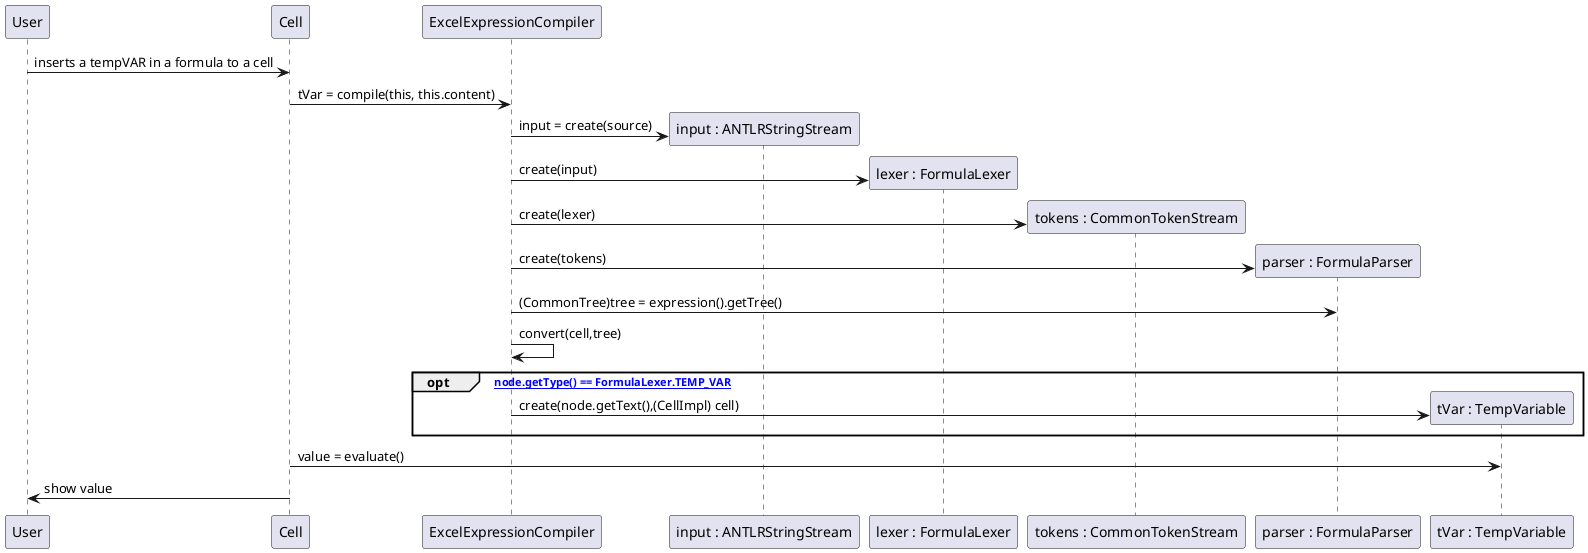 @startuml doc-files/lang02_01_design01.png
    participant "User"
    participant "Cell" as Cell
    participant "ExcelExpressionCompiler" as ExcelExp
    User -> Cell : inserts a tempVAR in a formula to a cell
    Cell -> ExcelExp : tVar = compile(this, this.content)
    create "input : ANTLRStringStream" as ANTLR
    ExcelExp -> ANTLR : input = create(source)
    create "lexer : FormulaLexer" as lexer
    ExcelExp -> lexer : create(input)
    create "tokens : CommonTokenStream" as tokens
    ExcelExp -> tokens : create(lexer)
    create "parser : FormulaParser" as parser
    ExcelExp -> parser : create(tokens)
    ExcelExp -> parser : (CommonTree)tree = expression().getTree()
    ExcelExp -> ExcelExp : convert(cell,tree)
    opt [if node.getType() == FormulaLexer.TEMP_VAR]
    create "tVar : TempVariable" as tVar
    ExcelExp -> tVar : create(node.getText(),(CellImpl) cell)
    end opt
    Cell -> tVar : value = evaluate()
    Cell -> User : show value
@enduml